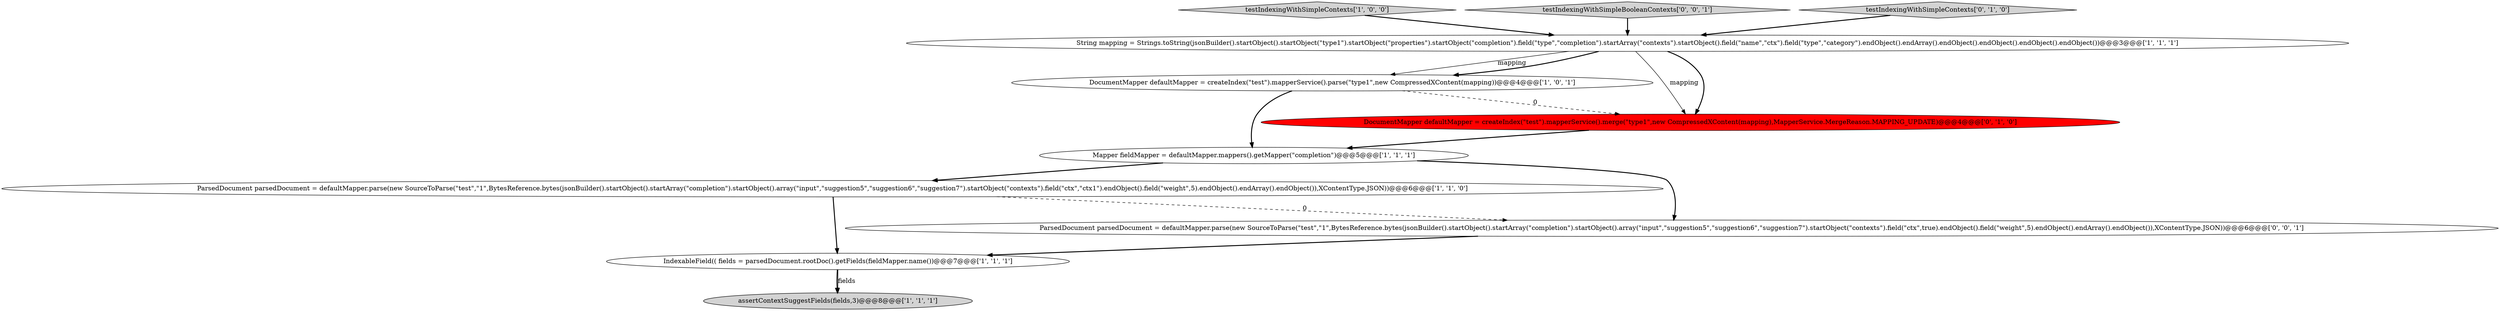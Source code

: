 digraph {
2 [style = filled, label = "Mapper fieldMapper = defaultMapper.mappers().getMapper(\"completion\")@@@5@@@['1', '1', '1']", fillcolor = white, shape = ellipse image = "AAA0AAABBB1BBB"];
3 [style = filled, label = "assertContextSuggestFields(fields,3)@@@8@@@['1', '1', '1']", fillcolor = lightgray, shape = ellipse image = "AAA0AAABBB1BBB"];
5 [style = filled, label = "ParsedDocument parsedDocument = defaultMapper.parse(new SourceToParse(\"test\",\"1\",BytesReference.bytes(jsonBuilder().startObject().startArray(\"completion\").startObject().array(\"input\",\"suggestion5\",\"suggestion6\",\"suggestion7\").startObject(\"contexts\").field(\"ctx\",\"ctx1\").endObject().field(\"weight\",5).endObject().endArray().endObject()),XContentType.JSON))@@@6@@@['1', '1', '0']", fillcolor = white, shape = ellipse image = "AAA0AAABBB1BBB"];
0 [style = filled, label = "String mapping = Strings.toString(jsonBuilder().startObject().startObject(\"type1\").startObject(\"properties\").startObject(\"completion\").field(\"type\",\"completion\").startArray(\"contexts\").startObject().field(\"name\",\"ctx\").field(\"type\",\"category\").endObject().endArray().endObject().endObject().endObject().endObject())@@@3@@@['1', '1', '1']", fillcolor = white, shape = ellipse image = "AAA0AAABBB1BBB"];
4 [style = filled, label = "IndexableField(( fields = parsedDocument.rootDoc().getFields(fieldMapper.name())@@@7@@@['1', '1', '1']", fillcolor = white, shape = ellipse image = "AAA0AAABBB1BBB"];
6 [style = filled, label = "testIndexingWithSimpleContexts['1', '0', '0']", fillcolor = lightgray, shape = diamond image = "AAA0AAABBB1BBB"];
9 [style = filled, label = "testIndexingWithSimpleBooleanContexts['0', '0', '1']", fillcolor = lightgray, shape = diamond image = "AAA0AAABBB3BBB"];
7 [style = filled, label = "testIndexingWithSimpleContexts['0', '1', '0']", fillcolor = lightgray, shape = diamond image = "AAA0AAABBB2BBB"];
10 [style = filled, label = "ParsedDocument parsedDocument = defaultMapper.parse(new SourceToParse(\"test\",\"1\",BytesReference.bytes(jsonBuilder().startObject().startArray(\"completion\").startObject().array(\"input\",\"suggestion5\",\"suggestion6\",\"suggestion7\").startObject(\"contexts\").field(\"ctx\",true).endObject().field(\"weight\",5).endObject().endArray().endObject()),XContentType.JSON))@@@6@@@['0', '0', '1']", fillcolor = white, shape = ellipse image = "AAA0AAABBB3BBB"];
1 [style = filled, label = "DocumentMapper defaultMapper = createIndex(\"test\").mapperService().parse(\"type1\",new CompressedXContent(mapping))@@@4@@@['1', '0', '1']", fillcolor = white, shape = ellipse image = "AAA0AAABBB1BBB"];
8 [style = filled, label = "DocumentMapper defaultMapper = createIndex(\"test\").mapperService().merge(\"type1\",new CompressedXContent(mapping),MapperService.MergeReason.MAPPING_UPDATE)@@@4@@@['0', '1', '0']", fillcolor = red, shape = ellipse image = "AAA1AAABBB2BBB"];
0->1 [style = solid, label="mapping"];
0->8 [style = solid, label="mapping"];
4->3 [style = bold, label=""];
1->8 [style = dashed, label="0"];
1->2 [style = bold, label=""];
7->0 [style = bold, label=""];
6->0 [style = bold, label=""];
4->3 [style = solid, label="fields"];
10->4 [style = bold, label=""];
9->0 [style = bold, label=""];
8->2 [style = bold, label=""];
5->10 [style = dashed, label="0"];
2->10 [style = bold, label=""];
0->1 [style = bold, label=""];
5->4 [style = bold, label=""];
2->5 [style = bold, label=""];
0->8 [style = bold, label=""];
}
